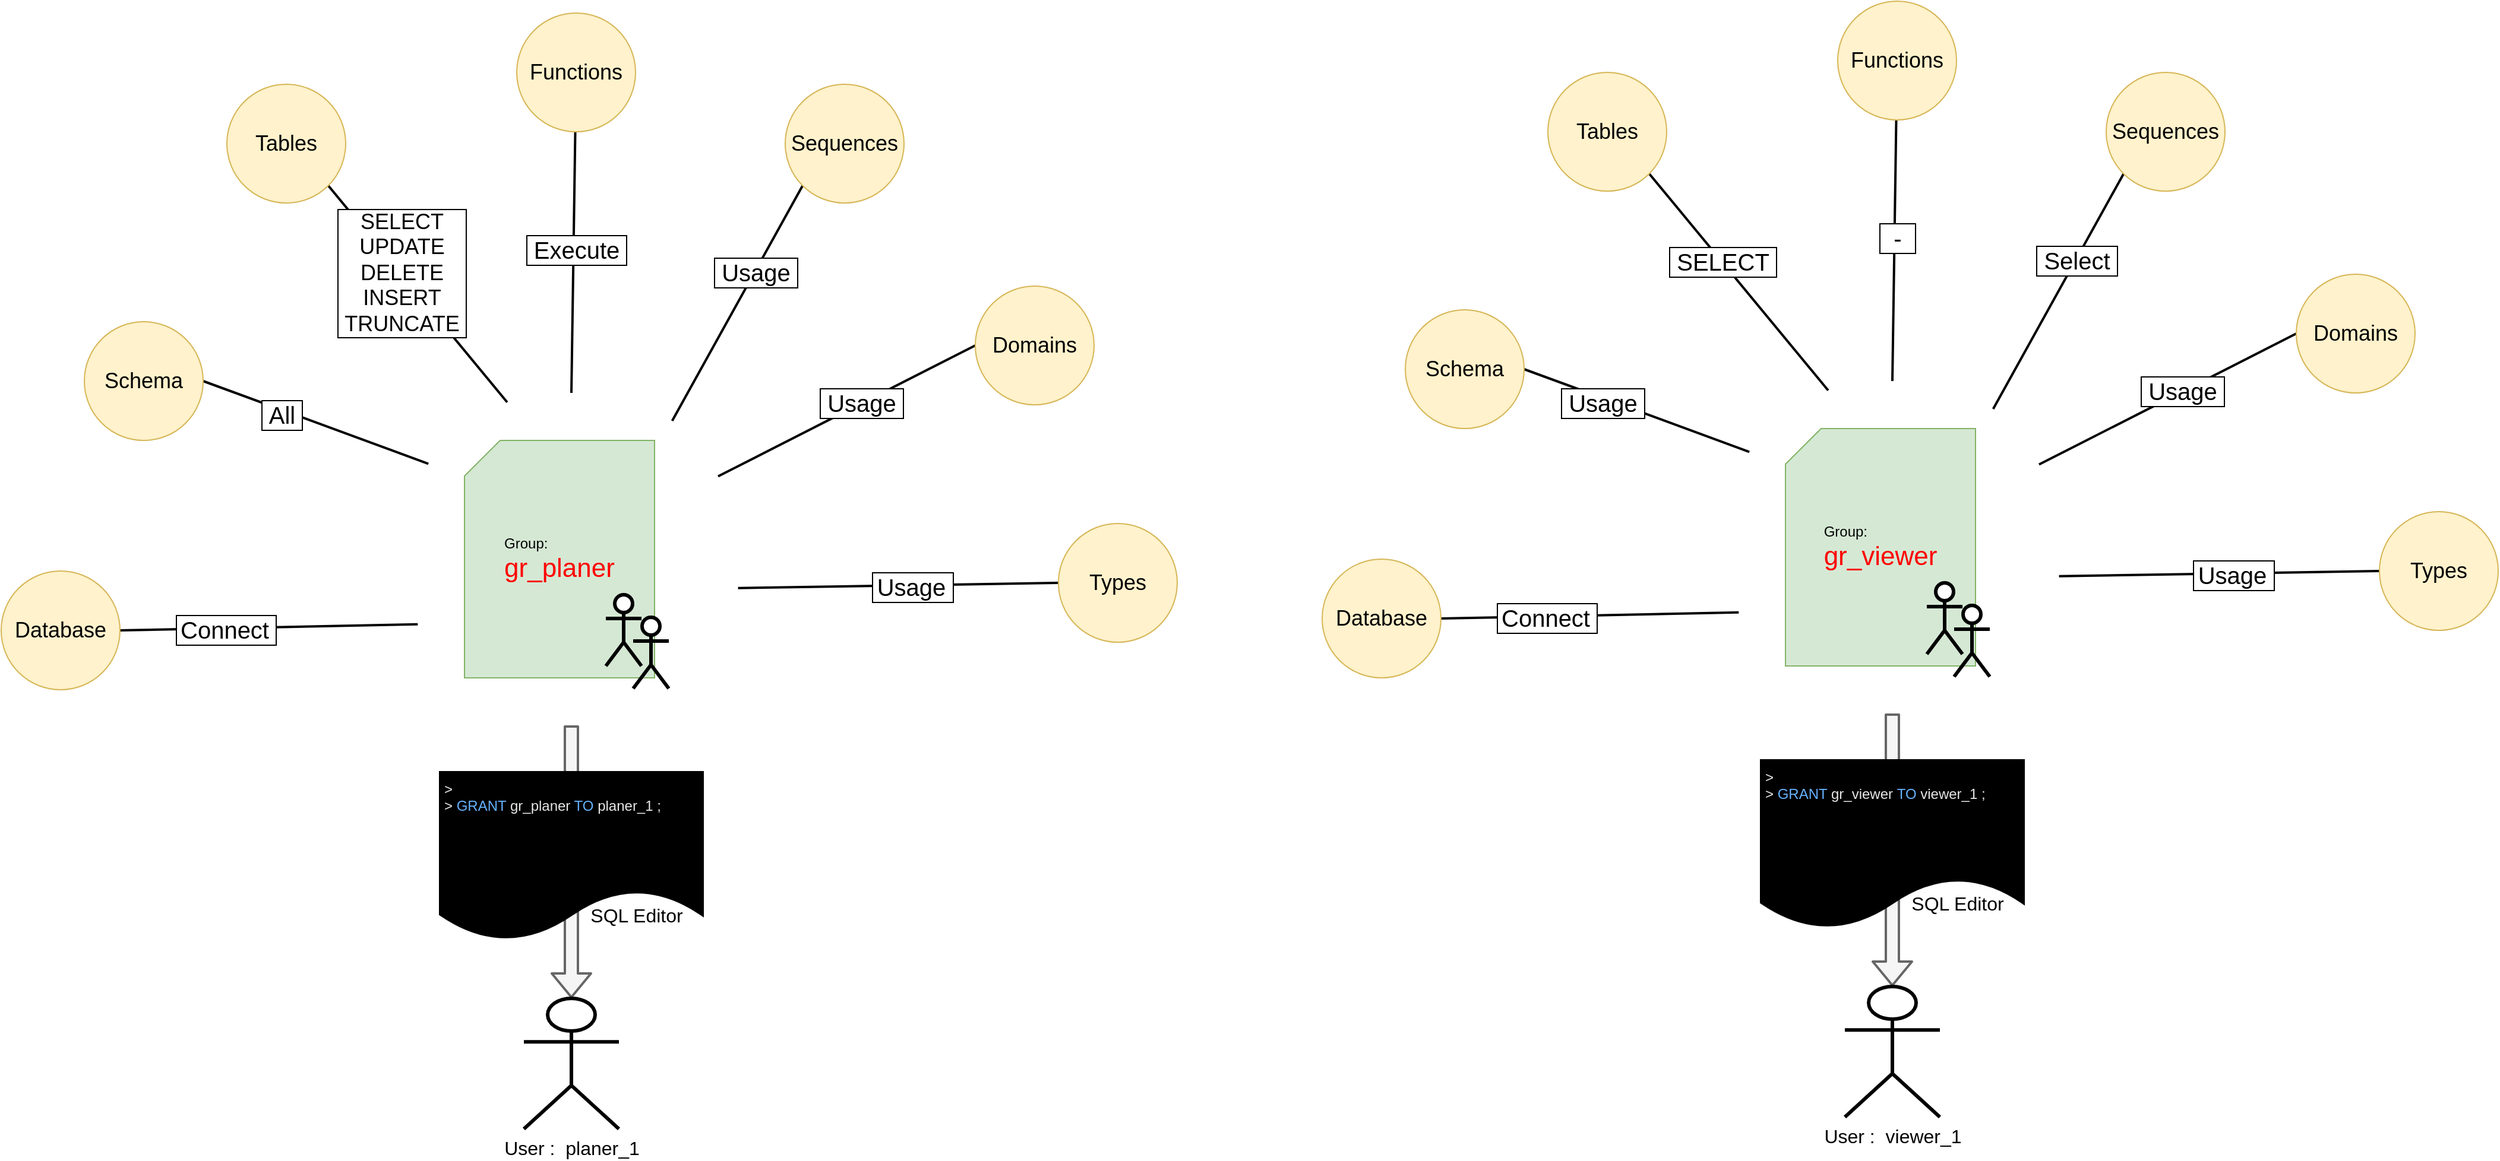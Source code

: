 <mxfile version="13.0.3" type="device"><diagram id="zptOo97nz1B7OBDqra2u" name="Page-1"><mxGraphModel dx="4951" dy="3535" grid="1" gridSize="10" guides="1" tooltips="1" connect="1" arrows="1" fold="1" page="1" pageScale="1" pageWidth="827" pageHeight="1169" math="0" shadow="0"><root><mxCell id="0"/><mxCell id="1" parent="0"/><mxCell id="ENDiWsgajj70UZISbxSX-35" value="" style="ellipse;whiteSpace=wrap;html=1;aspect=fixed;strokeColor=none;" vertex="1" parent="1"><mxGeometry x="320" y="310" width="280" height="280" as="geometry"/></mxCell><mxCell id="ENDiWsgajj70UZISbxSX-26" style="edgeStyle=none;rounded=0;orthogonalLoop=1;jettySize=auto;html=1;exitX=0.5;exitY=0;exitDx=0;exitDy=0;endArrow=none;endFill=0;strokeWidth=2;" edge="1" parent="1" source="ENDiWsgajj70UZISbxSX-35" target="ENDiWsgajj70UZISbxSX-14"><mxGeometry relative="1" as="geometry"/></mxCell><mxCell id="ENDiWsgajj70UZISbxSX-27" value="&lt;font style=&quot;font-size: 20px&quot;&gt;&amp;nbsp;Execute&amp;nbsp;&lt;/font&gt;" style="edgeLabel;html=1;align=center;verticalAlign=middle;resizable=0;points=[];labelBorderColor=#000000;" vertex="1" connectable="0" parent="ENDiWsgajj70UZISbxSX-26"><mxGeometry x="0.102" y="-2" relative="1" as="geometry"><mxPoint as="offset"/></mxGeometry></mxCell><mxCell id="ENDiWsgajj70UZISbxSX-28" style="edgeStyle=none;rounded=0;orthogonalLoop=1;jettySize=auto;html=1;exitX=0.803;exitY=0.084;exitDx=0;exitDy=0;exitPerimeter=0;entryX=0;entryY=1;entryDx=0;entryDy=0;endArrow=none;endFill=0;strokeWidth=2;" edge="1" parent="1" source="ENDiWsgajj70UZISbxSX-35" target="ENDiWsgajj70UZISbxSX-15"><mxGeometry relative="1" as="geometry"/></mxCell><mxCell id="ENDiWsgajj70UZISbxSX-30" value="&lt;font style=&quot;font-size: 20px&quot;&gt;&amp;nbsp;Usage&amp;nbsp;&lt;/font&gt;" style="edgeLabel;html=1;align=center;verticalAlign=middle;resizable=0;points=[];labelBorderColor=#000000;" vertex="1" connectable="0" parent="ENDiWsgajj70UZISbxSX-28"><mxGeometry x="0.269" relative="1" as="geometry"><mxPoint as="offset"/></mxGeometry></mxCell><mxCell id="ENDiWsgajj70UZISbxSX-1" value="&lt;div style=&quot;text-align: left&quot;&gt;&lt;span&gt;Group:&lt;/span&gt;&lt;/div&gt;&lt;font style=&quot;font-size: 22px&quot; color=&quot;#ff0000&quot;&gt;gr_planer&lt;/font&gt;" style="shape=card;whiteSpace=wrap;html=1;fillColor=#d5e8d4;strokeColor=#82b366;" vertex="1" parent="1"><mxGeometry x="370" y="350" width="160" height="200" as="geometry"/></mxCell><mxCell id="ENDiWsgajj70UZISbxSX-4" value="" style="shape=umlActor;verticalLabelPosition=bottom;labelBackgroundColor=#ffffff;verticalAlign=top;html=1;outlineConnect=0;strokeWidth=3;" vertex="1" parent="1"><mxGeometry x="489" y="480" width="30" height="60" as="geometry"/></mxCell><mxCell id="ENDiWsgajj70UZISbxSX-2" value="" style="shape=umlActor;verticalLabelPosition=bottom;labelBackgroundColor=#ffffff;verticalAlign=top;html=1;outlineConnect=0;strokeWidth=3;" vertex="1" parent="1"><mxGeometry x="512" y="499" width="30" height="60" as="geometry"/></mxCell><mxCell id="ENDiWsgajj70UZISbxSX-18" style="rounded=0;orthogonalLoop=1;jettySize=auto;html=1;exitX=1;exitY=0.5;exitDx=0;exitDy=0;endArrow=none;endFill=0;entryX=0.038;entryY=0.696;entryDx=0;entryDy=0;entryPerimeter=0;strokeWidth=2;" edge="1" parent="1" source="ENDiWsgajj70UZISbxSX-10" target="ENDiWsgajj70UZISbxSX-35"><mxGeometry relative="1" as="geometry"><mxPoint x="290" y="450" as="targetPoint"/></mxGeometry></mxCell><mxCell id="ENDiWsgajj70UZISbxSX-19" value="&amp;nbsp;&lt;font style=&quot;font-size: 20px&quot;&gt;Connect&amp;nbsp;&lt;/font&gt;" style="edgeLabel;html=1;align=center;verticalAlign=middle;resizable=0;points=[];labelBorderColor=#000000;" vertex="1" connectable="0" parent="ENDiWsgajj70UZISbxSX-18"><mxGeometry x="-0.295" y="-1" relative="1" as="geometry"><mxPoint as="offset"/></mxGeometry></mxCell><mxCell id="ENDiWsgajj70UZISbxSX-10" value="&lt;font style=&quot;font-size: 18px&quot;&gt;Database&lt;/font&gt;" style="ellipse;whiteSpace=wrap;html=1;aspect=fixed;fillColor=#fff2cc;strokeColor=#d6b656;" vertex="1" parent="1"><mxGeometry x="-20" y="460" width="100" height="100" as="geometry"/></mxCell><mxCell id="ENDiWsgajj70UZISbxSX-20" style="edgeStyle=none;rounded=0;orthogonalLoop=1;jettySize=auto;html=1;exitX=1;exitY=0.5;exitDx=0;exitDy=0;entryX=0.07;entryY=0.213;entryDx=0;entryDy=0;endArrow=none;endFill=0;strokeWidth=2;entryPerimeter=0;" edge="1" parent="1" source="ENDiWsgajj70UZISbxSX-11" target="ENDiWsgajj70UZISbxSX-35"><mxGeometry relative="1" as="geometry"/></mxCell><mxCell id="ENDiWsgajj70UZISbxSX-21" value="&lt;font style=&quot;font-size: 20px&quot;&gt;&amp;nbsp;All&amp;nbsp;&lt;/font&gt;" style="edgeLabel;html=1;align=center;verticalAlign=middle;resizable=0;points=[];labelBorderColor=#000000;" vertex="1" connectable="0" parent="ENDiWsgajj70UZISbxSX-20"><mxGeometry x="-0.297" y="-3" relative="1" as="geometry"><mxPoint as="offset"/></mxGeometry></mxCell><mxCell id="ENDiWsgajj70UZISbxSX-11" value="&lt;font style=&quot;font-size: 18px&quot;&gt;Schema&lt;/font&gt;" style="ellipse;whiteSpace=wrap;html=1;aspect=fixed;fillColor=#fff2cc;strokeColor=#d6b656;" vertex="1" parent="1"><mxGeometry x="50" y="250" width="100" height="100" as="geometry"/></mxCell><mxCell id="ENDiWsgajj70UZISbxSX-24" style="edgeStyle=none;rounded=0;orthogonalLoop=1;jettySize=auto;html=1;exitX=1;exitY=1;exitDx=0;exitDy=0;entryX=0.307;entryY=0.028;entryDx=0;entryDy=0;entryPerimeter=0;endArrow=none;endFill=0;strokeWidth=2;" edge="1" parent="1" source="ENDiWsgajj70UZISbxSX-13" target="ENDiWsgajj70UZISbxSX-35"><mxGeometry relative="1" as="geometry"/></mxCell><mxCell id="ENDiWsgajj70UZISbxSX-25" value="&lt;font style=&quot;font-size: 18px&quot;&gt;SELECT&lt;br&gt;UPDATE&lt;br&gt;DELETE&lt;br&gt;INSERT&lt;br&gt;&amp;nbsp;TRUNCATE&amp;nbsp;&lt;/font&gt;" style="edgeLabel;html=1;align=center;verticalAlign=middle;resizable=0;points=[];labelBorderColor=#000000;" vertex="1" connectable="0" parent="ENDiWsgajj70UZISbxSX-24"><mxGeometry x="-0.184" relative="1" as="geometry"><mxPoint y="-1" as="offset"/></mxGeometry></mxCell><mxCell id="ENDiWsgajj70UZISbxSX-13" value="&lt;font style=&quot;font-size: 18px&quot;&gt;Tables&lt;/font&gt;" style="ellipse;whiteSpace=wrap;html=1;aspect=fixed;fillColor=#fff2cc;strokeColor=#d6b656;" vertex="1" parent="1"><mxGeometry x="170" y="50" width="100" height="100" as="geometry"/></mxCell><mxCell id="ENDiWsgajj70UZISbxSX-14" value="&lt;font style=&quot;font-size: 18px&quot;&gt;Functions&lt;/font&gt;" style="ellipse;whiteSpace=wrap;html=1;aspect=fixed;fillColor=#fff2cc;strokeColor=#d6b656;" vertex="1" parent="1"><mxGeometry x="414" y="-10" width="100" height="100" as="geometry"/></mxCell><mxCell id="ENDiWsgajj70UZISbxSX-15" value="&lt;font style=&quot;font-size: 18px&quot;&gt;Sequences&lt;/font&gt;" style="ellipse;whiteSpace=wrap;html=1;aspect=fixed;fillColor=#fff2cc;strokeColor=#d6b656;" vertex="1" parent="1"><mxGeometry x="640" y="50" width="100" height="100" as="geometry"/></mxCell><mxCell id="ENDiWsgajj70UZISbxSX-31" style="edgeStyle=none;rounded=0;orthogonalLoop=1;jettySize=auto;html=1;exitX=0;exitY=0.5;exitDx=0;exitDy=0;entryX=0.941;entryY=0.251;entryDx=0;entryDy=0;entryPerimeter=0;endArrow=none;endFill=0;strokeWidth=2;" edge="1" parent="1" source="ENDiWsgajj70UZISbxSX-16" target="ENDiWsgajj70UZISbxSX-35"><mxGeometry relative="1" as="geometry"/></mxCell><mxCell id="ENDiWsgajj70UZISbxSX-32" value="&lt;font style=&quot;font-size: 20px&quot;&gt;&amp;nbsp;Usage&amp;nbsp;&lt;/font&gt;" style="edgeLabel;html=1;align=center;verticalAlign=middle;resizable=0;points=[];labelBorderColor=#000000;" vertex="1" connectable="0" parent="ENDiWsgajj70UZISbxSX-31"><mxGeometry x="-0.121" y="-1" relative="1" as="geometry"><mxPoint as="offset"/></mxGeometry></mxCell><mxCell id="ENDiWsgajj70UZISbxSX-16" value="&lt;font style=&quot;font-size: 18px&quot;&gt;Domains&lt;/font&gt;" style="ellipse;whiteSpace=wrap;html=1;aspect=fixed;fillColor=#fff2cc;strokeColor=#d6b656;" vertex="1" parent="1"><mxGeometry x="800" y="220" width="100" height="100" as="geometry"/></mxCell><mxCell id="ENDiWsgajj70UZISbxSX-33" style="edgeStyle=none;rounded=0;orthogonalLoop=1;jettySize=auto;html=1;exitX=0;exitY=0.5;exitDx=0;exitDy=0;entryX=1.001;entryY=0.587;entryDx=0;entryDy=0;entryPerimeter=0;endArrow=none;endFill=0;strokeWidth=2;" edge="1" parent="1" source="ENDiWsgajj70UZISbxSX-17" target="ENDiWsgajj70UZISbxSX-35"><mxGeometry relative="1" as="geometry"/></mxCell><mxCell id="ENDiWsgajj70UZISbxSX-34" value="&amp;nbsp;&lt;font style=&quot;font-size: 20px&quot;&gt;Usage&amp;nbsp;&lt;/font&gt;" style="edgeLabel;html=1;align=center;verticalAlign=middle;resizable=0;points=[];labelBorderColor=#000000;" vertex="1" connectable="0" parent="ENDiWsgajj70UZISbxSX-33"><mxGeometry x="-0.084" y="1" relative="1" as="geometry"><mxPoint as="offset"/></mxGeometry></mxCell><mxCell id="ENDiWsgajj70UZISbxSX-17" value="&lt;font style=&quot;font-size: 18px&quot;&gt;Types&lt;/font&gt;" style="ellipse;whiteSpace=wrap;html=1;aspect=fixed;fillColor=#fff2cc;strokeColor=#d6b656;" vertex="1" parent="1"><mxGeometry x="870" y="420" width="100" height="100" as="geometry"/></mxCell><mxCell id="ENDiWsgajj70UZISbxSX-36" value="" style="shape=flexArrow;endArrow=classic;html=1;strokeWidth=2;exitX=0.5;exitY=1;exitDx=0;exitDy=0;entryX=0.5;entryY=0;entryDx=0;entryDy=0;entryPerimeter=0;labelBackgroundColor=none;fillColor=#f5f5f5;strokeColor=#666666;" edge="1" parent="1" source="ENDiWsgajj70UZISbxSX-35" target="ENDiWsgajj70UZISbxSX-37"><mxGeometry width="50" height="50" relative="1" as="geometry"><mxPoint x="469" y="620" as="sourcePoint"/><mxPoint x="460" y="720" as="targetPoint"/></mxGeometry></mxCell><mxCell id="ENDiWsgajj70UZISbxSX-37" value="&lt;font style=&quot;font-size: 16px&quot;&gt;User :&amp;nbsp; planer_1&lt;/font&gt;" style="shape=umlActor;verticalLabelPosition=bottom;labelBackgroundColor=#ffffff;verticalAlign=top;html=1;outlineConnect=0;strokeWidth=3;" vertex="1" parent="1"><mxGeometry x="420" y="820" width="80" height="110" as="geometry"/></mxCell><mxCell id="ENDiWsgajj70UZISbxSX-44" value="" style="group" vertex="1" connectable="0" parent="1"><mxGeometry x="350" y="630" width="220" height="140" as="geometry"/></mxCell><mxCell id="ENDiWsgajj70UZISbxSX-42" value="&lt;font color=&quot;#e6e6e6&quot;&gt;&amp;gt;&lt;br&gt;&amp;gt; &lt;/font&gt;&lt;font color=&quot;#66b2ff&quot;&gt;GRANT &lt;/font&gt;&lt;font color=&quot;#e6e6e6&quot;&gt;gr_planer &lt;/font&gt;&lt;font color=&quot;#66b2ff&quot;&gt;TO &lt;/font&gt;&lt;font color=&quot;#e6e6e6&quot;&gt;planer_1 ;&lt;br&gt;&lt;/font&gt;" style="shape=document;whiteSpace=wrap;html=1;boundedLbl=1;strokeWidth=3;fillColor=#000000;align=left;verticalAlign=top;spacingRight=1;spacingLeft=1;" vertex="1" parent="ENDiWsgajj70UZISbxSX-44"><mxGeometry width="220" height="140" as="geometry"/></mxCell><mxCell id="ENDiWsgajj70UZISbxSX-43" value="&lt;font style=&quot;font-size: 16px&quot;&gt;SQL Editor&lt;/font&gt;" style="text;html=1;strokeColor=none;fillColor=none;align=center;verticalAlign=middle;whiteSpace=wrap;rounded=0;" vertex="1" parent="ENDiWsgajj70UZISbxSX-44"><mxGeometry x="110" y="110" width="110" height="20" as="geometry"/></mxCell><mxCell id="ENDiWsgajj70UZISbxSX-45" value="" style="ellipse;whiteSpace=wrap;html=1;aspect=fixed;strokeColor=none;" vertex="1" parent="1"><mxGeometry x="1432" y="300" width="280" height="280" as="geometry"/></mxCell><mxCell id="ENDiWsgajj70UZISbxSX-46" style="edgeStyle=none;rounded=0;orthogonalLoop=1;jettySize=auto;html=1;exitX=0.5;exitY=0;exitDx=0;exitDy=0;endArrow=none;endFill=0;strokeWidth=2;" edge="1" parent="1" source="ENDiWsgajj70UZISbxSX-45" target="ENDiWsgajj70UZISbxSX-62"><mxGeometry relative="1" as="geometry"/></mxCell><mxCell id="ENDiWsgajj70UZISbxSX-47" value="&lt;font style=&quot;font-size: 20px&quot;&gt;&amp;nbsp; -&amp;nbsp;&amp;nbsp;&lt;/font&gt;" style="edgeLabel;html=1;align=center;verticalAlign=middle;resizable=0;points=[];labelBorderColor=#000000;" vertex="1" connectable="0" parent="ENDiWsgajj70UZISbxSX-46"><mxGeometry x="0.102" y="-2" relative="1" as="geometry"><mxPoint as="offset"/></mxGeometry></mxCell><mxCell id="ENDiWsgajj70UZISbxSX-48" style="edgeStyle=none;rounded=0;orthogonalLoop=1;jettySize=auto;html=1;exitX=0.803;exitY=0.084;exitDx=0;exitDy=0;exitPerimeter=0;entryX=0;entryY=1;entryDx=0;entryDy=0;endArrow=none;endFill=0;strokeWidth=2;" edge="1" parent="1" source="ENDiWsgajj70UZISbxSX-45" target="ENDiWsgajj70UZISbxSX-63"><mxGeometry relative="1" as="geometry"/></mxCell><mxCell id="ENDiWsgajj70UZISbxSX-49" value="&lt;span style=&quot;font-size: 20px&quot;&gt;&amp;nbsp;Select&amp;nbsp;&lt;/span&gt;" style="edgeLabel;html=1;align=center;verticalAlign=middle;resizable=0;points=[];labelBorderColor=#000000;" vertex="1" connectable="0" parent="ENDiWsgajj70UZISbxSX-48"><mxGeometry x="0.269" relative="1" as="geometry"><mxPoint as="offset"/></mxGeometry></mxCell><mxCell id="ENDiWsgajj70UZISbxSX-50" value="&lt;div style=&quot;text-align: left&quot;&gt;&lt;span&gt;Group:&lt;/span&gt;&lt;/div&gt;&lt;font style=&quot;font-size: 22px&quot; color=&quot;#ff0000&quot;&gt;gr_viewer&lt;/font&gt;" style="shape=card;whiteSpace=wrap;html=1;fillColor=#d5e8d4;strokeColor=#82b366;" vertex="1" parent="1"><mxGeometry x="1482" y="340" width="160" height="200" as="geometry"/></mxCell><mxCell id="ENDiWsgajj70UZISbxSX-51" value="" style="shape=umlActor;verticalLabelPosition=bottom;labelBackgroundColor=#ffffff;verticalAlign=top;html=1;outlineConnect=0;strokeWidth=3;" vertex="1" parent="1"><mxGeometry x="1601" y="470" width="30" height="60" as="geometry"/></mxCell><mxCell id="ENDiWsgajj70UZISbxSX-52" value="" style="shape=umlActor;verticalLabelPosition=bottom;labelBackgroundColor=#ffffff;verticalAlign=top;html=1;outlineConnect=0;strokeWidth=3;" vertex="1" parent="1"><mxGeometry x="1624" y="489" width="30" height="60" as="geometry"/></mxCell><mxCell id="ENDiWsgajj70UZISbxSX-53" style="rounded=0;orthogonalLoop=1;jettySize=auto;html=1;exitX=1;exitY=0.5;exitDx=0;exitDy=0;endArrow=none;endFill=0;entryX=0.038;entryY=0.696;entryDx=0;entryDy=0;entryPerimeter=0;strokeWidth=2;" edge="1" parent="1" source="ENDiWsgajj70UZISbxSX-55" target="ENDiWsgajj70UZISbxSX-45"><mxGeometry relative="1" as="geometry"><mxPoint x="1402" y="440" as="targetPoint"/></mxGeometry></mxCell><mxCell id="ENDiWsgajj70UZISbxSX-54" value="&amp;nbsp;&lt;font style=&quot;font-size: 20px&quot;&gt;Connect&amp;nbsp;&lt;/font&gt;" style="edgeLabel;html=1;align=center;verticalAlign=middle;resizable=0;points=[];labelBorderColor=#000000;" vertex="1" connectable="0" parent="ENDiWsgajj70UZISbxSX-53"><mxGeometry x="-0.295" y="-1" relative="1" as="geometry"><mxPoint as="offset"/></mxGeometry></mxCell><mxCell id="ENDiWsgajj70UZISbxSX-55" value="&lt;font style=&quot;font-size: 18px&quot;&gt;Database&lt;/font&gt;" style="ellipse;whiteSpace=wrap;html=1;aspect=fixed;fillColor=#fff2cc;strokeColor=#d6b656;" vertex="1" parent="1"><mxGeometry x="1092" y="450" width="100" height="100" as="geometry"/></mxCell><mxCell id="ENDiWsgajj70UZISbxSX-56" style="edgeStyle=none;rounded=0;orthogonalLoop=1;jettySize=auto;html=1;exitX=1;exitY=0.5;exitDx=0;exitDy=0;entryX=0.07;entryY=0.213;entryDx=0;entryDy=0;endArrow=none;endFill=0;strokeWidth=2;entryPerimeter=0;" edge="1" parent="1" source="ENDiWsgajj70UZISbxSX-58" target="ENDiWsgajj70UZISbxSX-45"><mxGeometry relative="1" as="geometry"/></mxCell><mxCell id="ENDiWsgajj70UZISbxSX-57" value="&lt;span style=&quot;font-size: 20px&quot;&gt;&amp;nbsp;Usage&amp;nbsp;&lt;/span&gt;" style="edgeLabel;html=1;align=center;verticalAlign=middle;resizable=0;points=[];labelBorderColor=#000000;" vertex="1" connectable="0" parent="ENDiWsgajj70UZISbxSX-56"><mxGeometry x="-0.297" y="-3" relative="1" as="geometry"><mxPoint as="offset"/></mxGeometry></mxCell><mxCell id="ENDiWsgajj70UZISbxSX-58" value="&lt;font style=&quot;font-size: 18px&quot;&gt;Schema&lt;/font&gt;" style="ellipse;whiteSpace=wrap;html=1;aspect=fixed;fillColor=#fff2cc;strokeColor=#d6b656;" vertex="1" parent="1"><mxGeometry x="1162" y="240" width="100" height="100" as="geometry"/></mxCell><mxCell id="ENDiWsgajj70UZISbxSX-59" style="edgeStyle=none;rounded=0;orthogonalLoop=1;jettySize=auto;html=1;exitX=1;exitY=1;exitDx=0;exitDy=0;entryX=0.307;entryY=0.028;entryDx=0;entryDy=0;entryPerimeter=0;endArrow=none;endFill=0;strokeWidth=2;" edge="1" parent="1" source="ENDiWsgajj70UZISbxSX-61" target="ENDiWsgajj70UZISbxSX-45"><mxGeometry relative="1" as="geometry"/></mxCell><mxCell id="ENDiWsgajj70UZISbxSX-60" value="&lt;font&gt;&lt;font style=&quot;font-size: 20px&quot;&gt;&amp;nbsp;SELECT&amp;nbsp;&lt;/font&gt;&lt;br&gt;&lt;/font&gt;" style="edgeLabel;html=1;align=center;verticalAlign=middle;resizable=0;points=[];labelBorderColor=#000000;" vertex="1" connectable="0" parent="ENDiWsgajj70UZISbxSX-59"><mxGeometry x="-0.184" relative="1" as="geometry"><mxPoint y="-1" as="offset"/></mxGeometry></mxCell><mxCell id="ENDiWsgajj70UZISbxSX-61" value="&lt;font style=&quot;font-size: 18px&quot;&gt;Tables&lt;/font&gt;" style="ellipse;whiteSpace=wrap;html=1;aspect=fixed;fillColor=#fff2cc;strokeColor=#d6b656;" vertex="1" parent="1"><mxGeometry x="1282" y="40" width="100" height="100" as="geometry"/></mxCell><mxCell id="ENDiWsgajj70UZISbxSX-62" value="&lt;font style=&quot;font-size: 18px&quot;&gt;Functions&lt;/font&gt;" style="ellipse;whiteSpace=wrap;html=1;aspect=fixed;fillColor=#fff2cc;strokeColor=#d6b656;" vertex="1" parent="1"><mxGeometry x="1526" y="-20" width="100" height="100" as="geometry"/></mxCell><mxCell id="ENDiWsgajj70UZISbxSX-63" value="&lt;font style=&quot;font-size: 18px&quot;&gt;Sequences&lt;/font&gt;" style="ellipse;whiteSpace=wrap;html=1;aspect=fixed;fillColor=#fff2cc;strokeColor=#d6b656;" vertex="1" parent="1"><mxGeometry x="1752" y="40" width="100" height="100" as="geometry"/></mxCell><mxCell id="ENDiWsgajj70UZISbxSX-64" style="edgeStyle=none;rounded=0;orthogonalLoop=1;jettySize=auto;html=1;exitX=0;exitY=0.5;exitDx=0;exitDy=0;entryX=0.941;entryY=0.251;entryDx=0;entryDy=0;entryPerimeter=0;endArrow=none;endFill=0;strokeWidth=2;" edge="1" parent="1" source="ENDiWsgajj70UZISbxSX-66" target="ENDiWsgajj70UZISbxSX-45"><mxGeometry relative="1" as="geometry"/></mxCell><mxCell id="ENDiWsgajj70UZISbxSX-65" value="&lt;font style=&quot;font-size: 20px&quot;&gt;&amp;nbsp;Usage&amp;nbsp;&lt;/font&gt;" style="edgeLabel;html=1;align=center;verticalAlign=middle;resizable=0;points=[];labelBorderColor=#000000;" vertex="1" connectable="0" parent="ENDiWsgajj70UZISbxSX-64"><mxGeometry x="-0.121" y="-1" relative="1" as="geometry"><mxPoint as="offset"/></mxGeometry></mxCell><mxCell id="ENDiWsgajj70UZISbxSX-66" value="&lt;font style=&quot;font-size: 18px&quot;&gt;Domains&lt;/font&gt;" style="ellipse;whiteSpace=wrap;html=1;aspect=fixed;fillColor=#fff2cc;strokeColor=#d6b656;" vertex="1" parent="1"><mxGeometry x="1912" y="210" width="100" height="100" as="geometry"/></mxCell><mxCell id="ENDiWsgajj70UZISbxSX-67" style="edgeStyle=none;rounded=0;orthogonalLoop=1;jettySize=auto;html=1;exitX=0;exitY=0.5;exitDx=0;exitDy=0;entryX=1.001;entryY=0.587;entryDx=0;entryDy=0;entryPerimeter=0;endArrow=none;endFill=0;strokeWidth=2;" edge="1" parent="1" source="ENDiWsgajj70UZISbxSX-69" target="ENDiWsgajj70UZISbxSX-45"><mxGeometry relative="1" as="geometry"/></mxCell><mxCell id="ENDiWsgajj70UZISbxSX-68" value="&amp;nbsp;&lt;font style=&quot;font-size: 20px&quot;&gt;Usage&amp;nbsp;&lt;/font&gt;" style="edgeLabel;html=1;align=center;verticalAlign=middle;resizable=0;points=[];labelBorderColor=#000000;" vertex="1" connectable="0" parent="ENDiWsgajj70UZISbxSX-67"><mxGeometry x="-0.084" y="1" relative="1" as="geometry"><mxPoint as="offset"/></mxGeometry></mxCell><mxCell id="ENDiWsgajj70UZISbxSX-69" value="&lt;font style=&quot;font-size: 18px&quot;&gt;Types&lt;/font&gt;" style="ellipse;whiteSpace=wrap;html=1;aspect=fixed;fillColor=#fff2cc;strokeColor=#d6b656;" vertex="1" parent="1"><mxGeometry x="1982" y="410" width="100" height="100" as="geometry"/></mxCell><mxCell id="ENDiWsgajj70UZISbxSX-70" value="" style="shape=flexArrow;endArrow=classic;html=1;strokeWidth=2;exitX=0.5;exitY=1;exitDx=0;exitDy=0;entryX=0.5;entryY=0;entryDx=0;entryDy=0;entryPerimeter=0;labelBackgroundColor=none;fillColor=#f5f5f5;strokeColor=#666666;" edge="1" parent="1" source="ENDiWsgajj70UZISbxSX-45" target="ENDiWsgajj70UZISbxSX-71"><mxGeometry width="50" height="50" relative="1" as="geometry"><mxPoint x="1581" y="610" as="sourcePoint"/><mxPoint x="1572" y="710" as="targetPoint"/></mxGeometry></mxCell><mxCell id="ENDiWsgajj70UZISbxSX-71" value="&lt;font style=&quot;font-size: 16px&quot;&gt;User :&amp;nbsp; viewer_1&lt;/font&gt;" style="shape=umlActor;verticalLabelPosition=bottom;labelBackgroundColor=#ffffff;verticalAlign=top;html=1;outlineConnect=0;strokeWidth=3;" vertex="1" parent="1"><mxGeometry x="1532" y="810" width="80" height="110" as="geometry"/></mxCell><mxCell id="ENDiWsgajj70UZISbxSX-72" value="" style="group" vertex="1" connectable="0" parent="1"><mxGeometry x="1462" y="620" width="220" height="140" as="geometry"/></mxCell><mxCell id="ENDiWsgajj70UZISbxSX-73" value="&lt;font color=&quot;#e6e6e6&quot;&gt;&amp;gt;&lt;br&gt;&amp;gt; &lt;/font&gt;&lt;font color=&quot;#66b2ff&quot;&gt;GRANT &lt;/font&gt;&lt;font color=&quot;#e6e6e6&quot;&gt;gr_viewer&amp;nbsp;&lt;/font&gt;&lt;font color=&quot;#66b2ff&quot;&gt;TO &lt;/font&gt;&lt;font color=&quot;#e6e6e6&quot;&gt;viewer_1 ;&lt;br&gt;&lt;/font&gt;" style="shape=document;whiteSpace=wrap;html=1;boundedLbl=1;strokeWidth=3;fillColor=#000000;align=left;verticalAlign=top;spacingRight=1;spacingLeft=1;" vertex="1" parent="ENDiWsgajj70UZISbxSX-72"><mxGeometry width="220" height="140" as="geometry"/></mxCell><mxCell id="ENDiWsgajj70UZISbxSX-74" value="&lt;font style=&quot;font-size: 16px&quot;&gt;SQL Editor&lt;/font&gt;" style="text;html=1;strokeColor=none;fillColor=none;align=center;verticalAlign=middle;whiteSpace=wrap;rounded=0;" vertex="1" parent="ENDiWsgajj70UZISbxSX-72"><mxGeometry x="110" y="110" width="110" height="20" as="geometry"/></mxCell></root></mxGraphModel></diagram></mxfile>